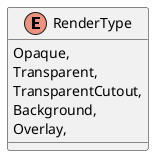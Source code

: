 @startuml
enum RenderType {
    Opaque,
    Transparent,
    TransparentCutout,
    Background,
    Overlay,
}
@enduml
